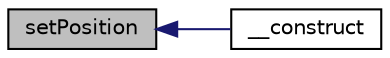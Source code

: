digraph "setPosition"
{
  edge [fontname="Helvetica",fontsize="10",labelfontname="Helvetica",labelfontsize="10"];
  node [fontname="Helvetica",fontsize="10",shape=record];
  rankdir="LR";
  Node16 [label="setPosition",height=0.2,width=0.4,color="black", fillcolor="grey75", style="filled", fontcolor="black"];
  Node16 -> Node17 [dir="back",color="midnightblue",fontsize="10",style="solid",fontname="Helvetica"];
  Node17 [label="__construct",height=0.2,width=0.4,color="black", fillcolor="white", style="filled",URL="$class_p_h_p_excel___chart___legend.html#a7641073abdc993cdc4a28bff9dda1bea"];
}
